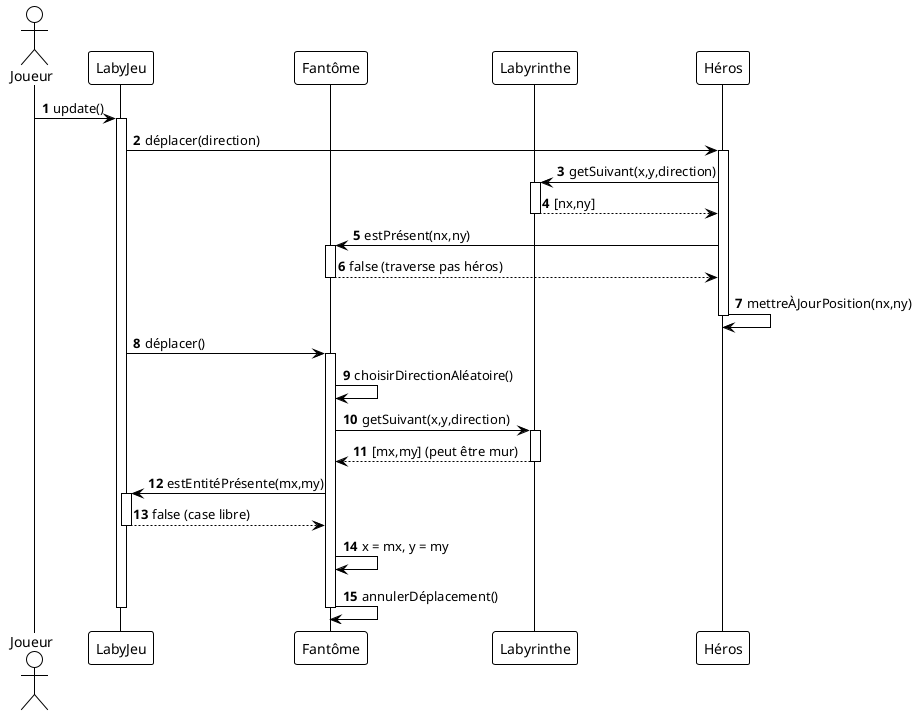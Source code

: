 @startuml
!theme plain
autonumber

actor Joueur
participant "LabyJeu" as LabyJeu
participant "Fantôme" as Fantome
participant "Labyrinthe" as Labyrinthe
participant "Héros" as Heros

Joueur -> LabyJeu : update()
activate LabyJeu

LabyJeu -> Heros : déplacer(direction)
activate Heros

Heros -> Labyrinthe : getSuivant(x,y,direction)
activate Labyrinthe
Labyrinthe --> Heros : [nx,ny]
deactivate Labyrinthe

Heros -> Fantome : estPrésent(nx,ny)
activate Fantome
Fantome --> Heros : false (traverse pas héros)
deactivate Fantome

Heros -> Heros : mettreÀJourPosition(nx,ny)

deactivate Heros

LabyJeu -> Fantome : déplacer()
activate Fantome

Fantome -> Fantome : choisirDirectionAléatoire()
Fantome -> Labyrinthe : getSuivant(x,y,direction)
activate Labyrinthe
Labyrinthe --> Fantome : [mx,my] (peut être mur)
deactivate Labyrinthe

Fantome -> LabyJeu : estEntitéPrésente(mx,my)
activate LabyJeu
LabyJeu --> Fantome : false (case libre)
deactivate LabyJeu

    Fantome -> Fantome : x = mx, y = my
    Fantome -> Fantome : annulerDéplacement()

deactivate Fantome
deactivate LabyJeu
@enduml